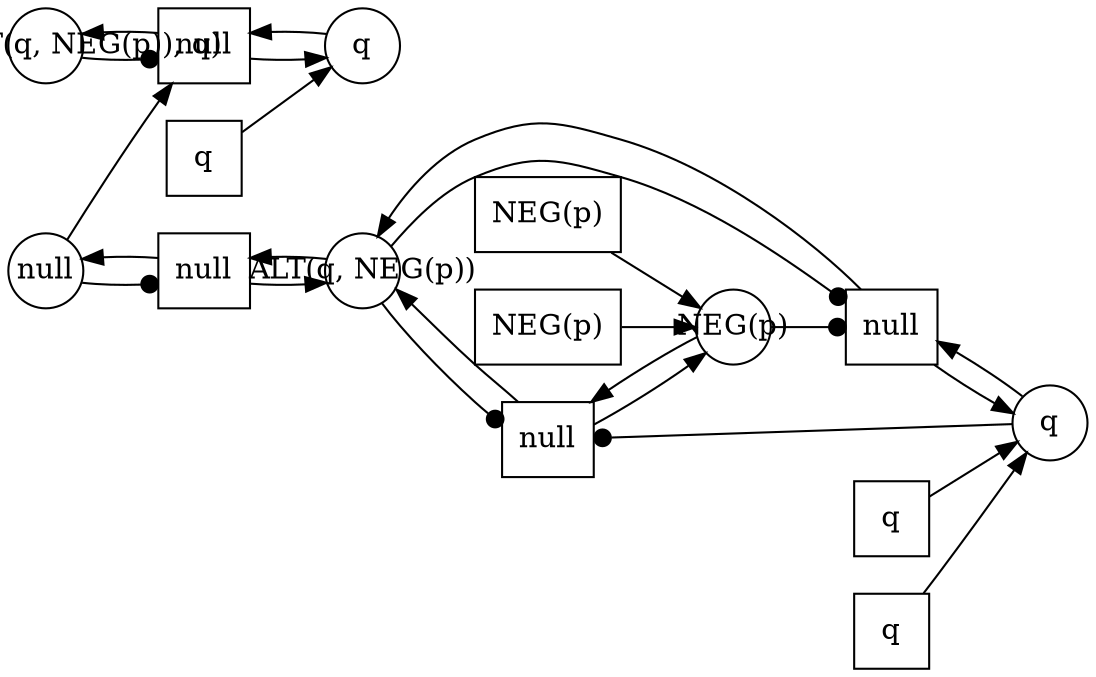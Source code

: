 digraph G {
  rankdir="LR";
  subgraph place {
    graph [shape=circle,color=gray];
    node [shape=circle,fixedsize=true,width=.5];
    pl0 [label="SEQ(ALT(q, NEG(p)), q)"];
    pl1 [label="null"];
    pl2 [label="ALT(q, NEG(p))"];
    pl3 [label="q"];
    pl4 [label="NEG(p)"];
    pl5 [label="q"];
  } 
  subgraph transitions {
    node [shape=rect,height=.5,width=.5];
    tr0 [label="null"];
    tr1 [label="null"];
    tr2 [label="q"];
    tr3 [label="null"];
    tr4 [label="NEG(p)"];
    tr5 [label="q"];
    tr6 [label="NEG(p)"];
    tr7 [label="null"];
    tr8 [label="q"];
  } 
  tr0 -> pl1 [] ;
  pl1 -> tr0 [arrowhead=dot] ;
  tr2 -> pl3 [] ;
  tr1 -> pl3 [] ;
  pl3 -> tr1 [] ;
  tr1 -> pl2 [] ;
  pl2 -> tr1 [arrowhead=dot] ;
  tr4 -> pl4 [] ;
  tr3 -> pl4 [] ;
  pl4 -> tr3 [] ;
  tr3 -> pl2 [] ;
  pl2 -> tr3 [arrowhead=dot] ;
  pl4 -> tr1 [arrowhead=dot] ;
  pl3 -> tr3 [arrowhead=dot] ;
  tr5 -> pl3 [] ;
  tr6 -> pl4 [] ;
  tr0 -> pl2 [] ;
  pl2 -> tr0 [] ;
  pl1 -> tr7 [] ;
  tr8 -> pl5 [] ;
  tr7 -> pl5 [] ;
  pl5 -> tr7 [] ;
  tr7 -> pl0 [] ;
  pl0 -> tr7 [arrowhead=dot] ;
}

